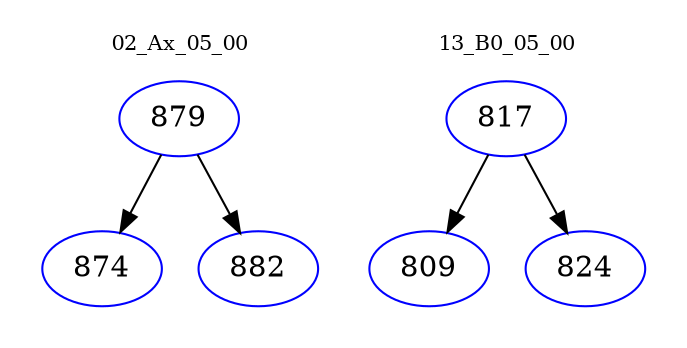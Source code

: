 digraph{
subgraph cluster_0 {
color = white
label = "02_Ax_05_00";
fontsize=10;
T0_879 [label="879", color="blue"]
T0_879 -> T0_874 [color="black"]
T0_874 [label="874", color="blue"]
T0_879 -> T0_882 [color="black"]
T0_882 [label="882", color="blue"]
}
subgraph cluster_1 {
color = white
label = "13_B0_05_00";
fontsize=10;
T1_817 [label="817", color="blue"]
T1_817 -> T1_809 [color="black"]
T1_809 [label="809", color="blue"]
T1_817 -> T1_824 [color="black"]
T1_824 [label="824", color="blue"]
}
}
